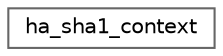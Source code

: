 digraph "Graphical Class Hierarchy"
{
 // LATEX_PDF_SIZE
  bgcolor="transparent";
  edge [fontname=Helvetica,fontsize=10,labelfontname=Helvetica,labelfontsize=10];
  node [fontname=Helvetica,fontsize=10,shape=box,height=0.2,width=0.4];
  rankdir="LR";
  Node0 [id="Node000000",label="ha_sha1_context",height=0.2,width=0.4,color="grey40", fillcolor="white", style="filled",URL="$d1/d52/structha__sha1__context.html",tooltip="SHA-1 context structure used to store the internal state during hashing."];
}
